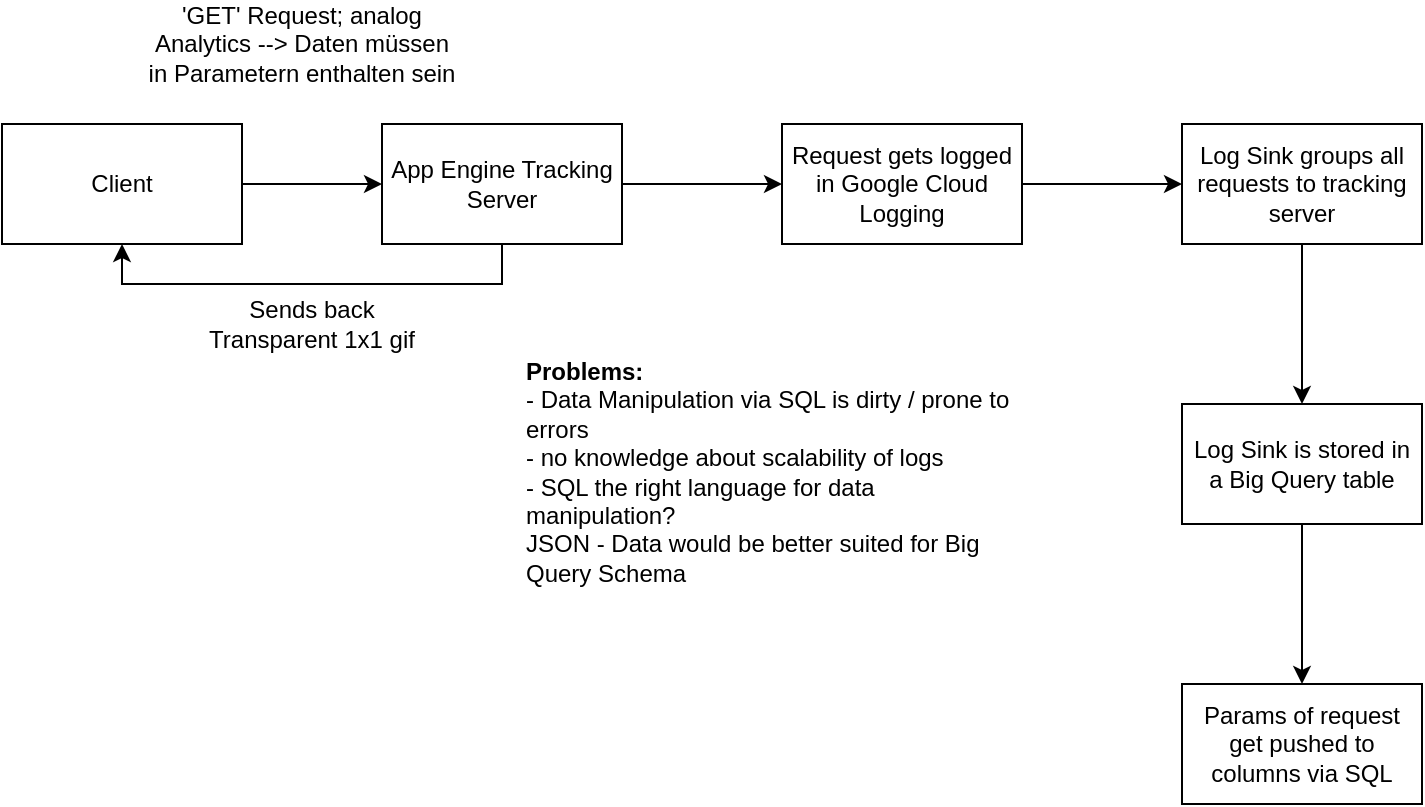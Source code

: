 <mxfile version="14.2.9" type="github"><diagram id="6hPn4Aj7LjHKTzrVKzyb" name="Page-1"><mxGraphModel dx="1038" dy="547" grid="1" gridSize="10" guides="1" tooltips="1" connect="1" arrows="1" fold="1" page="1" pageScale="1" pageWidth="827" pageHeight="1169" math="0" shadow="0"><root><mxCell id="0"/><mxCell id="1" parent="0"/><mxCell id="63WguMnm6Ir-i0p5jmBB-3" style="edgeStyle=orthogonalEdgeStyle;rounded=0;orthogonalLoop=1;jettySize=auto;html=1;exitX=1;exitY=0.5;exitDx=0;exitDy=0;entryX=0;entryY=0.5;entryDx=0;entryDy=0;" edge="1" parent="1" source="63WguMnm6Ir-i0p5jmBB-1" target="63WguMnm6Ir-i0p5jmBB-2"><mxGeometry relative="1" as="geometry"/></mxCell><mxCell id="63WguMnm6Ir-i0p5jmBB-1" value="Client" style="rounded=0;whiteSpace=wrap;html=1;" vertex="1" parent="1"><mxGeometry x="40" y="76" width="120" height="60" as="geometry"/></mxCell><mxCell id="63WguMnm6Ir-i0p5jmBB-6" style="edgeStyle=orthogonalEdgeStyle;rounded=0;orthogonalLoop=1;jettySize=auto;html=1;exitX=0.5;exitY=1;exitDx=0;exitDy=0;entryX=0.5;entryY=1;entryDx=0;entryDy=0;" edge="1" parent="1" source="63WguMnm6Ir-i0p5jmBB-2" target="63WguMnm6Ir-i0p5jmBB-1"><mxGeometry relative="1" as="geometry"/></mxCell><mxCell id="63WguMnm6Ir-i0p5jmBB-9" value="" style="edgeStyle=orthogonalEdgeStyle;rounded=0;orthogonalLoop=1;jettySize=auto;html=1;" edge="1" parent="1" source="63WguMnm6Ir-i0p5jmBB-2" target="63WguMnm6Ir-i0p5jmBB-8"><mxGeometry relative="1" as="geometry"/></mxCell><mxCell id="63WguMnm6Ir-i0p5jmBB-2" value="App Engine Tracking Server" style="rounded=0;whiteSpace=wrap;html=1;" vertex="1" parent="1"><mxGeometry x="230" y="76" width="120" height="60" as="geometry"/></mxCell><mxCell id="63WguMnm6Ir-i0p5jmBB-4" value="'GET' Request; analog Analytics --&amp;gt; Daten müssen in Parametern enthalten sein" style="text;html=1;strokeColor=none;fillColor=none;align=center;verticalAlign=middle;whiteSpace=wrap;rounded=0;" vertex="1" parent="1"><mxGeometry x="110" y="26" width="160" height="20" as="geometry"/></mxCell><mxCell id="63WguMnm6Ir-i0p5jmBB-7" value="Sends back Transparent 1x1 gif" style="text;html=1;strokeColor=none;fillColor=none;align=center;verticalAlign=middle;whiteSpace=wrap;rounded=0;" vertex="1" parent="1"><mxGeometry x="140" y="166" width="110" height="20" as="geometry"/></mxCell><mxCell id="63WguMnm6Ir-i0p5jmBB-12" value="" style="edgeStyle=orthogonalEdgeStyle;rounded=0;orthogonalLoop=1;jettySize=auto;html=1;" edge="1" parent="1" source="63WguMnm6Ir-i0p5jmBB-8" target="63WguMnm6Ir-i0p5jmBB-11"><mxGeometry relative="1" as="geometry"/></mxCell><mxCell id="63WguMnm6Ir-i0p5jmBB-8" value="Request gets logged in Google Cloud Logging" style="whiteSpace=wrap;html=1;rounded=0;" vertex="1" parent="1"><mxGeometry x="430" y="76" width="120" height="60" as="geometry"/></mxCell><mxCell id="63WguMnm6Ir-i0p5jmBB-14" value="" style="edgeStyle=orthogonalEdgeStyle;rounded=0;orthogonalLoop=1;jettySize=auto;html=1;" edge="1" parent="1" source="63WguMnm6Ir-i0p5jmBB-11" target="63WguMnm6Ir-i0p5jmBB-13"><mxGeometry relative="1" as="geometry"/></mxCell><mxCell id="63WguMnm6Ir-i0p5jmBB-11" value="Log Sink groups all requests to tracking server" style="whiteSpace=wrap;html=1;rounded=0;" vertex="1" parent="1"><mxGeometry x="630" y="76" width="120" height="60" as="geometry"/></mxCell><mxCell id="63WguMnm6Ir-i0p5jmBB-16" value="" style="edgeStyle=orthogonalEdgeStyle;rounded=0;orthogonalLoop=1;jettySize=auto;html=1;" edge="1" parent="1" source="63WguMnm6Ir-i0p5jmBB-13" target="63WguMnm6Ir-i0p5jmBB-15"><mxGeometry relative="1" as="geometry"/></mxCell><mxCell id="63WguMnm6Ir-i0p5jmBB-13" value="Log Sink is stored in a Big Query table" style="whiteSpace=wrap;html=1;rounded=0;" vertex="1" parent="1"><mxGeometry x="630" y="216" width="120" height="60" as="geometry"/></mxCell><mxCell id="63WguMnm6Ir-i0p5jmBB-15" value="Params of request get pushed to columns via SQL " style="whiteSpace=wrap;html=1;rounded=0;" vertex="1" parent="1"><mxGeometry x="630" y="356" width="120" height="60" as="geometry"/></mxCell><mxCell id="63WguMnm6Ir-i0p5jmBB-17" value="&lt;div&gt;&lt;b&gt;Problems:&lt;/b&gt;&lt;br&gt;&lt;/div&gt;&lt;div&gt;- Data Manipulation via SQL is dirty / prone to errors&lt;/div&gt;&lt;div&gt;- no knowledge about scalability of logs&lt;/div&gt;&lt;div&gt;- SQL the right language for data manipulation?&lt;br&gt;&lt;/div&gt;&lt;div&gt;JSON - Data would be better suited for Big Query Schema&lt;br&gt;&lt;/div&gt;" style="text;html=1;strokeColor=none;fillColor=none;align=left;verticalAlign=middle;whiteSpace=wrap;rounded=0;" vertex="1" parent="1"><mxGeometry x="300" y="240" width="250" height="20" as="geometry"/></mxCell></root></mxGraphModel></diagram></mxfile>